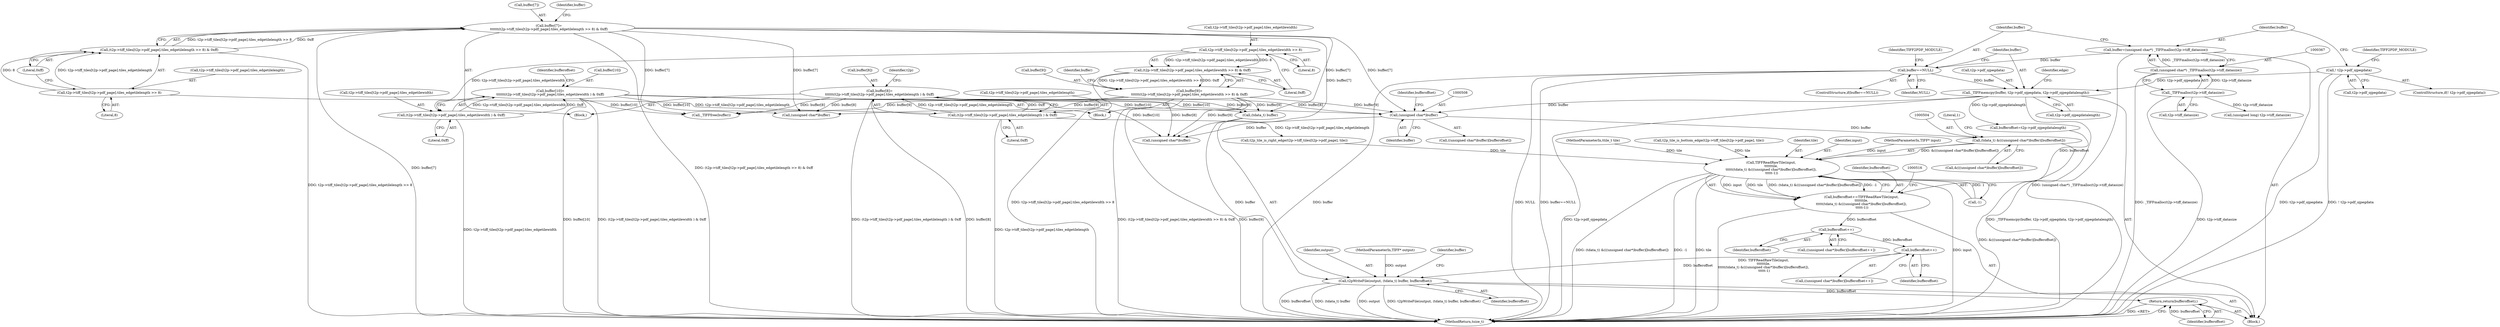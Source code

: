 digraph "0_libtiff_c7153361a4041260719b340f73f2f76@array" {
"1000503" [label="(Call,(tdata_t) &(((unsigned char*)buffer)[bufferoffset]))"];
"1000507" [label="(Call,(unsigned char*)buffer)"];
"1000435" [label="(Call,buffer[8]=\n\t\t\t\t\t\t(t2p->tiff_tiles[t2p->pdf_page].tiles_edgetilelength ) & 0xff)"];
"1000439" [label="(Call,(t2p->tiff_tiles[t2p->pdf_page].tiles_edgetilelength ) & 0xff)"];
"1000423" [label="(Call,t2p->tiff_tiles[t2p->pdf_page].tiles_edgetilelength >> 8)"];
"1000478" [label="(Call,buffer[10]=\n\t\t\t\t\t\t(t2p->tiff_tiles[t2p->pdf_page].tiles_edgetilewidth ) & 0xff)"];
"1000482" [label="(Call,(t2p->tiff_tiles[t2p->pdf_page].tiles_edgetilewidth ) & 0xff)"];
"1000466" [label="(Call,t2p->tiff_tiles[t2p->pdf_page].tiles_edgetilewidth >> 8)"];
"1000461" [label="(Call,buffer[9]=\n\t\t\t\t\t\t(t2p->tiff_tiles[t2p->pdf_page].tiles_edgetilewidth >> 8) & 0xff)"];
"1000465" [label="(Call,(t2p->tiff_tiles[t2p->pdf_page].tiles_edgetilewidth >> 8) & 0xff)"];
"1000418" [label="(Call,buffer[7]=\n\t\t\t\t\t\t(t2p->tiff_tiles[t2p->pdf_page].tiles_edgetilelength >> 8) & 0xff)"];
"1000422" [label="(Call,(t2p->tiff_tiles[t2p->pdf_page].tiles_edgetilelength >> 8) & 0xff)"];
"1000394" [label="(Call,_TIFFmemcpy(buffer, t2p->pdf_ojpegdata, t2p->pdf_ojpegdatalength))"];
"1000373" [label="(Call,buffer==NULL)"];
"1000364" [label="(Call,buffer=(unsigned char*) _TIFFmalloc(t2p->tiff_datasize))"];
"1000366" [label="(Call,(unsigned char*) _TIFFmalloc(t2p->tiff_datasize))"];
"1000368" [label="(Call,_TIFFmalloc(t2p->tiff_datasize))"];
"1000347" [label="(Call,! t2p->pdf_ojpegdata)"];
"1000500" [label="(Call,TIFFReadRawTile(input, \n\t\t\t\t\ttile, \n\t\t\t\t\t(tdata_t) &(((unsigned char*)buffer)[bufferoffset]), \n\t\t\t\t\t-1))"];
"1000498" [label="(Call,bufferoffset+=TIFFReadRawTile(input, \n\t\t\t\t\ttile, \n\t\t\t\t\t(tdata_t) &(((unsigned char*)buffer)[bufferoffset]), \n\t\t\t\t\t-1))"];
"1000518" [label="(Call,bufferoffset++)"];
"1000526" [label="(Call,bufferoffset++)"];
"1000529" [label="(Call,t2pWriteFile(output, (tdata_t) buffer, bufferoffset))"];
"1000537" [label="(Return,return(bufferoffset);)"];
"1000503" [label="(Call,(tdata_t) &(((unsigned char*)buffer)[bufferoffset]))"];
"1000369" [label="(Call,t2p->tiff_datasize)"];
"1000451" [label="(Call,t2p_tile_is_right_edge(t2p->tiff_tiles[t2p->pdf_page], tile))"];
"1000353" [label="(Identifier,TIFF2PDF_MODULE)"];
"1001530" [label="(MethodReturn,tsize_t)"];
"1000538" [label="(Identifier,bufferoffset)"];
"1000433" [label="(Literal,8)"];
"1000492" [label="(Literal,0xff)"];
"1000498" [label="(Call,bufferoffset+=TIFFReadRawTile(input, \n\t\t\t\t\ttile, \n\t\t\t\t\t(tdata_t) &(((unsigned char*)buffer)[bufferoffset]), \n\t\t\t\t\t-1))"];
"1000466" [label="(Call,t2p->tiff_tiles[t2p->pdf_page].tiles_edgetilewidth >> 8)"];
"1000417" [label="(Block,)"];
"1000537" [label="(Return,return(bufferoffset);)"];
"1000480" [label="(Identifier,buffer)"];
"1000478" [label="(Call,buffer[10]=\n\t\t\t\t\t\t(t2p->tiff_tiles[t2p->pdf_page].tiles_edgetilewidth ) & 0xff)"];
"1000510" [label="(Identifier,bufferoffset)"];
"1000515" [label="(Call,(unsigned char*)buffer)"];
"1000111" [label="(MethodParameterIn,TIFF* output)"];
"1000483" [label="(Call,t2p->tiff_tiles[t2p->pdf_page].tiles_edgetilewidth)"];
"1000449" [label="(Literal,0xff)"];
"1000506" [label="(Call,((unsigned char*)buffer)[bufferoffset])"];
"1000512" [label="(Literal,1)"];
"1000507" [label="(Call,(unsigned char*)buffer)"];
"1000460" [label="(Block,)"];
"1000534" [label="(Identifier,bufferoffset)"];
"1000536" [label="(Identifier,buffer)"];
"1000494" [label="(Identifier,bufferoffset)"];
"1000404" [label="(Identifier,edge)"];
"1000462" [label="(Call,buffer[9])"];
"1000518" [label="(Call,bufferoffset++)"];
"1000511" [label="(Call,-1)"];
"1000419" [label="(Call,buffer[7])"];
"1000493" [label="(Call,bufferoffset=t2p->pdf_ojpegdatalength)"];
"1000346" [label="(ControlStructure,if(! t2p->pdf_ojpegdata))"];
"1000365" [label="(Identifier,buffer)"];
"1000435" [label="(Call,buffer[8]=\n\t\t\t\t\t\t(t2p->tiff_tiles[t2p->pdf_page].tiles_edgetilelength ) & 0xff)"];
"1000505" [label="(Call,&(((unsigned char*)buffer)[bufferoffset]))"];
"1000372" [label="(ControlStructure,if(buffer==NULL))"];
"1000345" [label="(Block,)"];
"1000422" [label="(Call,(t2p->tiff_tiles[t2p->pdf_page].tiles_edgetilelength >> 8) & 0xff)"];
"1000347" [label="(Call,! t2p->pdf_ojpegdata)"];
"1000529" [label="(Call,t2pWriteFile(output, (tdata_t) buffer, bufferoffset))"];
"1000396" [label="(Call,t2p->pdf_ojpegdata)"];
"1000527" [label="(Identifier,bufferoffset)"];
"1000366" [label="(Call,(unsigned char*) _TIFFmalloc(t2p->tiff_datasize))"];
"1000523" [label="(Call,(unsigned char*)buffer)"];
"1000476" [label="(Literal,8)"];
"1000348" [label="(Call,t2p->pdf_ojpegdata)"];
"1000502" [label="(Identifier,tile)"];
"1000368" [label="(Call,_TIFFmalloc(t2p->tiff_datasize))"];
"1000522" [label="(Call,((unsigned char*)buffer)[bufferoffset++])"];
"1000375" [label="(Identifier,NULL)"];
"1000454" [label="(Identifier,t2p)"];
"1000440" [label="(Call,t2p->tiff_tiles[t2p->pdf_page].tiles_edgetilelength)"];
"1000378" [label="(Identifier,TIFF2PDF_MODULE)"];
"1000395" [label="(Identifier,buffer)"];
"1000501" [label="(Identifier,input)"];
"1000110" [label="(MethodParameterIn,TIFF* input)"];
"1000364" [label="(Call,buffer=(unsigned char*) _TIFFmalloc(t2p->tiff_datasize))"];
"1000467" [label="(Call,t2p->tiff_tiles[t2p->pdf_page].tiles_edgetilewidth)"];
"1000434" [label="(Literal,0xff)"];
"1000399" [label="(Call,t2p->pdf_ojpegdatalength)"];
"1000530" [label="(Identifier,output)"];
"1000535" [label="(Call,_TIFFfree(buffer))"];
"1000373" [label="(Call,buffer==NULL)"];
"1000514" [label="(Call,((unsigned char*)buffer)[bufferoffset++])"];
"1000423" [label="(Call,t2p->tiff_tiles[t2p->pdf_page].tiles_edgetilelength >> 8)"];
"1000424" [label="(Call,t2p->tiff_tiles[t2p->pdf_page].tiles_edgetilelength)"];
"1000418" [label="(Call,buffer[7]=\n\t\t\t\t\t\t(t2p->tiff_tiles[t2p->pdf_page].tiles_edgetilelength >> 8) & 0xff)"];
"1000437" [label="(Identifier,buffer)"];
"1000112" [label="(MethodParameterIn,ttile_t tile)"];
"1000374" [label="(Identifier,buffer)"];
"1000531" [label="(Call,(tdata_t) buffer)"];
"1000519" [label="(Identifier,bufferoffset)"];
"1000394" [label="(Call,_TIFFmemcpy(buffer, t2p->pdf_ojpegdata, t2p->pdf_ojpegdatalength))"];
"1000500" [label="(Call,TIFFReadRawTile(input, \n\t\t\t\t\ttile, \n\t\t\t\t\t(tdata_t) &(((unsigned char*)buffer)[bufferoffset]), \n\t\t\t\t\t-1))"];
"1000465" [label="(Call,(t2p->tiff_tiles[t2p->pdf_page].tiles_edgetilewidth >> 8) & 0xff)"];
"1000380" [label="(Call,(unsigned long) t2p->tiff_datasize)"];
"1000509" [label="(Identifier,buffer)"];
"1000439" [label="(Call,(t2p->tiff_tiles[t2p->pdf_page].tiles_edgetilelength ) & 0xff)"];
"1000482" [label="(Call,(t2p->tiff_tiles[t2p->pdf_page].tiles_edgetilewidth ) & 0xff)"];
"1000461" [label="(Call,buffer[9]=\n\t\t\t\t\t\t(t2p->tiff_tiles[t2p->pdf_page].tiles_edgetilewidth >> 8) & 0xff)"];
"1000185" [label="(Call,t2p_tile_is_bottom_edge(t2p->tiff_tiles[t2p->pdf_page], tile))"];
"1000499" [label="(Identifier,bufferoffset)"];
"1000479" [label="(Call,buffer[10])"];
"1000477" [label="(Literal,0xff)"];
"1000526" [label="(Call,bufferoffset++)"];
"1000436" [label="(Call,buffer[8])"];
"1000503" -> "1000500"  [label="AST: "];
"1000503" -> "1000505"  [label="CFG: "];
"1000504" -> "1000503"  [label="AST: "];
"1000505" -> "1000503"  [label="AST: "];
"1000512" -> "1000503"  [label="CFG: "];
"1000503" -> "1001530"  [label="DDG: &(((unsigned char*)buffer)[bufferoffset])"];
"1000503" -> "1000500"  [label="DDG: &(((unsigned char*)buffer)[bufferoffset])"];
"1000507" -> "1000503"  [label="DDG: buffer"];
"1000507" -> "1000506"  [label="AST: "];
"1000507" -> "1000509"  [label="CFG: "];
"1000508" -> "1000507"  [label="AST: "];
"1000509" -> "1000507"  [label="AST: "];
"1000510" -> "1000507"  [label="CFG: "];
"1000435" -> "1000507"  [label="DDG: buffer[8]"];
"1000478" -> "1000507"  [label="DDG: buffer[10]"];
"1000461" -> "1000507"  [label="DDG: buffer[9]"];
"1000418" -> "1000507"  [label="DDG: buffer[7]"];
"1000394" -> "1000507"  [label="DDG: buffer"];
"1000507" -> "1000515"  [label="DDG: buffer"];
"1000435" -> "1000417"  [label="AST: "];
"1000435" -> "1000439"  [label="CFG: "];
"1000436" -> "1000435"  [label="AST: "];
"1000439" -> "1000435"  [label="AST: "];
"1000454" -> "1000435"  [label="CFG: "];
"1000435" -> "1001530"  [label="DDG: buffer[8]"];
"1000435" -> "1001530"  [label="DDG: (t2p->tiff_tiles[t2p->pdf_page].tiles_edgetilelength ) & 0xff"];
"1000439" -> "1000435"  [label="DDG: t2p->tiff_tiles[t2p->pdf_page].tiles_edgetilelength"];
"1000439" -> "1000435"  [label="DDG: 0xff"];
"1000435" -> "1000515"  [label="DDG: buffer[8]"];
"1000435" -> "1000523"  [label="DDG: buffer[8]"];
"1000435" -> "1000531"  [label="DDG: buffer[8]"];
"1000435" -> "1000535"  [label="DDG: buffer[8]"];
"1000439" -> "1000449"  [label="CFG: "];
"1000440" -> "1000439"  [label="AST: "];
"1000449" -> "1000439"  [label="AST: "];
"1000439" -> "1001530"  [label="DDG: t2p->tiff_tiles[t2p->pdf_page].tiles_edgetilelength"];
"1000423" -> "1000439"  [label="DDG: t2p->tiff_tiles[t2p->pdf_page].tiles_edgetilelength"];
"1000439" -> "1000451"  [label="DDG: t2p->tiff_tiles[t2p->pdf_page].tiles_edgetilelength"];
"1000423" -> "1000422"  [label="AST: "];
"1000423" -> "1000433"  [label="CFG: "];
"1000424" -> "1000423"  [label="AST: "];
"1000433" -> "1000423"  [label="AST: "];
"1000434" -> "1000423"  [label="CFG: "];
"1000423" -> "1000422"  [label="DDG: t2p->tiff_tiles[t2p->pdf_page].tiles_edgetilelength"];
"1000423" -> "1000422"  [label="DDG: 8"];
"1000478" -> "1000460"  [label="AST: "];
"1000478" -> "1000482"  [label="CFG: "];
"1000479" -> "1000478"  [label="AST: "];
"1000482" -> "1000478"  [label="AST: "];
"1000494" -> "1000478"  [label="CFG: "];
"1000478" -> "1001530"  [label="DDG: buffer[10]"];
"1000478" -> "1001530"  [label="DDG: (t2p->tiff_tiles[t2p->pdf_page].tiles_edgetilewidth ) & 0xff"];
"1000482" -> "1000478"  [label="DDG: t2p->tiff_tiles[t2p->pdf_page].tiles_edgetilewidth"];
"1000482" -> "1000478"  [label="DDG: 0xff"];
"1000478" -> "1000515"  [label="DDG: buffer[10]"];
"1000478" -> "1000523"  [label="DDG: buffer[10]"];
"1000478" -> "1000531"  [label="DDG: buffer[10]"];
"1000478" -> "1000535"  [label="DDG: buffer[10]"];
"1000482" -> "1000492"  [label="CFG: "];
"1000483" -> "1000482"  [label="AST: "];
"1000492" -> "1000482"  [label="AST: "];
"1000482" -> "1001530"  [label="DDG: t2p->tiff_tiles[t2p->pdf_page].tiles_edgetilewidth"];
"1000466" -> "1000482"  [label="DDG: t2p->tiff_tiles[t2p->pdf_page].tiles_edgetilewidth"];
"1000466" -> "1000465"  [label="AST: "];
"1000466" -> "1000476"  [label="CFG: "];
"1000467" -> "1000466"  [label="AST: "];
"1000476" -> "1000466"  [label="AST: "];
"1000477" -> "1000466"  [label="CFG: "];
"1000466" -> "1000465"  [label="DDG: t2p->tiff_tiles[t2p->pdf_page].tiles_edgetilewidth"];
"1000466" -> "1000465"  [label="DDG: 8"];
"1000461" -> "1000460"  [label="AST: "];
"1000461" -> "1000465"  [label="CFG: "];
"1000462" -> "1000461"  [label="AST: "];
"1000465" -> "1000461"  [label="AST: "];
"1000480" -> "1000461"  [label="CFG: "];
"1000461" -> "1001530"  [label="DDG: (t2p->tiff_tiles[t2p->pdf_page].tiles_edgetilewidth >> 8) & 0xff"];
"1000461" -> "1001530"  [label="DDG: buffer[9]"];
"1000465" -> "1000461"  [label="DDG: t2p->tiff_tiles[t2p->pdf_page].tiles_edgetilewidth >> 8"];
"1000465" -> "1000461"  [label="DDG: 0xff"];
"1000461" -> "1000515"  [label="DDG: buffer[9]"];
"1000461" -> "1000523"  [label="DDG: buffer[9]"];
"1000461" -> "1000531"  [label="DDG: buffer[9]"];
"1000461" -> "1000535"  [label="DDG: buffer[9]"];
"1000465" -> "1000477"  [label="CFG: "];
"1000477" -> "1000465"  [label="AST: "];
"1000465" -> "1001530"  [label="DDG: t2p->tiff_tiles[t2p->pdf_page].tiles_edgetilewidth >> 8"];
"1000418" -> "1000417"  [label="AST: "];
"1000418" -> "1000422"  [label="CFG: "];
"1000419" -> "1000418"  [label="AST: "];
"1000422" -> "1000418"  [label="AST: "];
"1000437" -> "1000418"  [label="CFG: "];
"1000418" -> "1001530"  [label="DDG: (t2p->tiff_tiles[t2p->pdf_page].tiles_edgetilelength >> 8) & 0xff"];
"1000418" -> "1001530"  [label="DDG: buffer[7]"];
"1000422" -> "1000418"  [label="DDG: t2p->tiff_tiles[t2p->pdf_page].tiles_edgetilelength >> 8"];
"1000422" -> "1000418"  [label="DDG: 0xff"];
"1000418" -> "1000515"  [label="DDG: buffer[7]"];
"1000418" -> "1000523"  [label="DDG: buffer[7]"];
"1000418" -> "1000531"  [label="DDG: buffer[7]"];
"1000418" -> "1000535"  [label="DDG: buffer[7]"];
"1000422" -> "1000434"  [label="CFG: "];
"1000434" -> "1000422"  [label="AST: "];
"1000422" -> "1001530"  [label="DDG: t2p->tiff_tiles[t2p->pdf_page].tiles_edgetilelength >> 8"];
"1000394" -> "1000345"  [label="AST: "];
"1000394" -> "1000399"  [label="CFG: "];
"1000395" -> "1000394"  [label="AST: "];
"1000396" -> "1000394"  [label="AST: "];
"1000399" -> "1000394"  [label="AST: "];
"1000404" -> "1000394"  [label="CFG: "];
"1000394" -> "1001530"  [label="DDG: t2p->pdf_ojpegdata"];
"1000394" -> "1001530"  [label="DDG: _TIFFmemcpy(buffer, t2p->pdf_ojpegdata, t2p->pdf_ojpegdatalength)"];
"1000373" -> "1000394"  [label="DDG: buffer"];
"1000347" -> "1000394"  [label="DDG: t2p->pdf_ojpegdata"];
"1000394" -> "1000493"  [label="DDG: t2p->pdf_ojpegdatalength"];
"1000373" -> "1000372"  [label="AST: "];
"1000373" -> "1000375"  [label="CFG: "];
"1000374" -> "1000373"  [label="AST: "];
"1000375" -> "1000373"  [label="AST: "];
"1000378" -> "1000373"  [label="CFG: "];
"1000395" -> "1000373"  [label="CFG: "];
"1000373" -> "1001530"  [label="DDG: NULL"];
"1000373" -> "1001530"  [label="DDG: buffer==NULL"];
"1000373" -> "1001530"  [label="DDG: buffer"];
"1000364" -> "1000373"  [label="DDG: buffer"];
"1000364" -> "1000345"  [label="AST: "];
"1000364" -> "1000366"  [label="CFG: "];
"1000365" -> "1000364"  [label="AST: "];
"1000366" -> "1000364"  [label="AST: "];
"1000374" -> "1000364"  [label="CFG: "];
"1000364" -> "1001530"  [label="DDG: (unsigned char*) _TIFFmalloc(t2p->tiff_datasize)"];
"1000366" -> "1000364"  [label="DDG: _TIFFmalloc(t2p->tiff_datasize)"];
"1000366" -> "1000368"  [label="CFG: "];
"1000367" -> "1000366"  [label="AST: "];
"1000368" -> "1000366"  [label="AST: "];
"1000366" -> "1001530"  [label="DDG: _TIFFmalloc(t2p->tiff_datasize)"];
"1000368" -> "1000366"  [label="DDG: t2p->tiff_datasize"];
"1000368" -> "1000369"  [label="CFG: "];
"1000369" -> "1000368"  [label="AST: "];
"1000368" -> "1001530"  [label="DDG: t2p->tiff_datasize"];
"1000368" -> "1000380"  [label="DDG: t2p->tiff_datasize"];
"1000347" -> "1000346"  [label="AST: "];
"1000347" -> "1000348"  [label="CFG: "];
"1000348" -> "1000347"  [label="AST: "];
"1000353" -> "1000347"  [label="CFG: "];
"1000365" -> "1000347"  [label="CFG: "];
"1000347" -> "1001530"  [label="DDG: t2p->pdf_ojpegdata"];
"1000347" -> "1001530"  [label="DDG: ! t2p->pdf_ojpegdata"];
"1000500" -> "1000498"  [label="AST: "];
"1000500" -> "1000511"  [label="CFG: "];
"1000501" -> "1000500"  [label="AST: "];
"1000502" -> "1000500"  [label="AST: "];
"1000511" -> "1000500"  [label="AST: "];
"1000498" -> "1000500"  [label="CFG: "];
"1000500" -> "1001530"  [label="DDG: (tdata_t) &(((unsigned char*)buffer)[bufferoffset])"];
"1000500" -> "1001530"  [label="DDG: -1"];
"1000500" -> "1001530"  [label="DDG: tile"];
"1000500" -> "1001530"  [label="DDG: input"];
"1000500" -> "1000498"  [label="DDG: input"];
"1000500" -> "1000498"  [label="DDG: tile"];
"1000500" -> "1000498"  [label="DDG: (tdata_t) &(((unsigned char*)buffer)[bufferoffset])"];
"1000500" -> "1000498"  [label="DDG: -1"];
"1000110" -> "1000500"  [label="DDG: input"];
"1000451" -> "1000500"  [label="DDG: tile"];
"1000185" -> "1000500"  [label="DDG: tile"];
"1000112" -> "1000500"  [label="DDG: tile"];
"1000511" -> "1000500"  [label="DDG: 1"];
"1000498" -> "1000345"  [label="AST: "];
"1000499" -> "1000498"  [label="AST: "];
"1000516" -> "1000498"  [label="CFG: "];
"1000498" -> "1001530"  [label="DDG: TIFFReadRawTile(input, \n\t\t\t\t\ttile, \n\t\t\t\t\t(tdata_t) &(((unsigned char*)buffer)[bufferoffset]), \n\t\t\t\t\t-1)"];
"1000493" -> "1000498"  [label="DDG: bufferoffset"];
"1000498" -> "1000518"  [label="DDG: bufferoffset"];
"1000518" -> "1000514"  [label="AST: "];
"1000518" -> "1000519"  [label="CFG: "];
"1000519" -> "1000518"  [label="AST: "];
"1000514" -> "1000518"  [label="CFG: "];
"1000518" -> "1000526"  [label="DDG: bufferoffset"];
"1000526" -> "1000522"  [label="AST: "];
"1000526" -> "1000527"  [label="CFG: "];
"1000527" -> "1000526"  [label="AST: "];
"1000522" -> "1000526"  [label="CFG: "];
"1000526" -> "1000529"  [label="DDG: bufferoffset"];
"1000529" -> "1000345"  [label="AST: "];
"1000529" -> "1000534"  [label="CFG: "];
"1000530" -> "1000529"  [label="AST: "];
"1000531" -> "1000529"  [label="AST: "];
"1000534" -> "1000529"  [label="AST: "];
"1000536" -> "1000529"  [label="CFG: "];
"1000529" -> "1001530"  [label="DDG: (tdata_t) buffer"];
"1000529" -> "1001530"  [label="DDG: output"];
"1000529" -> "1001530"  [label="DDG: t2pWriteFile(output, (tdata_t) buffer, bufferoffset)"];
"1000529" -> "1001530"  [label="DDG: bufferoffset"];
"1000111" -> "1000529"  [label="DDG: output"];
"1000531" -> "1000529"  [label="DDG: buffer"];
"1000529" -> "1000537"  [label="DDG: bufferoffset"];
"1000537" -> "1000345"  [label="AST: "];
"1000537" -> "1000538"  [label="CFG: "];
"1000538" -> "1000537"  [label="AST: "];
"1001530" -> "1000537"  [label="CFG: "];
"1000537" -> "1001530"  [label="DDG: <RET>"];
"1000538" -> "1000537"  [label="DDG: bufferoffset"];
}
